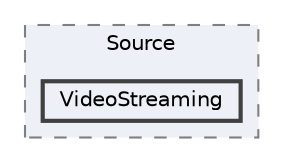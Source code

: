 digraph "VideoStreaming"
{
 // LATEX_PDF_SIZE
  bgcolor="transparent";
  edge [fontname=Helvetica,fontsize=10,labelfontname=Helvetica,labelfontsize=10];
  node [fontname=Helvetica,fontsize=10,shape=box,height=0.2,width=0.4];
  compound=true
  subgraph clusterdir_59e7b1fe656c1fcca22c7fea796b0747 {
    graph [ bgcolor="#edf0f7", pencolor="grey50", label="Source", fontname=Helvetica,fontsize=10 style="filled,dashed", URL="dir_59e7b1fe656c1fcca22c7fea796b0747.html",tooltip=""]
  dir_727fb5e22d0e4403d7151bdf8bdc3730 [label="VideoStreaming", fillcolor="#edf0f7", color="grey25", style="filled,bold", URL="dir_727fb5e22d0e4403d7151bdf8bdc3730.html",tooltip=""];
  }
}
